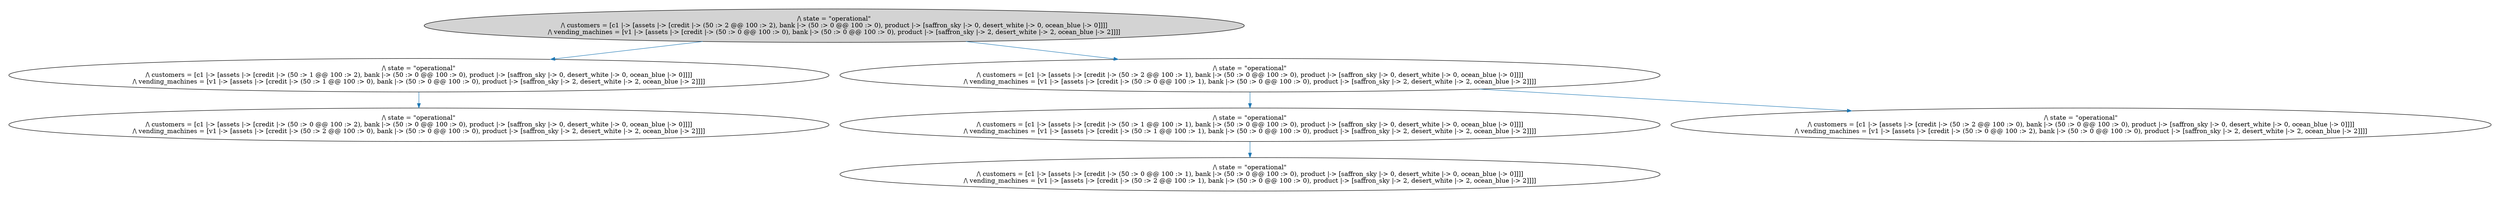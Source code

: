 strict digraph DiskGraph {
edge [colorscheme="paired12"]
nodesep=0.35;
subgraph cluster_graph {
color="white";
-8683793654218889728 [label="/\\ state = \"operational\"\n/\\ customers = [c1 |-> [assets |-> [credit |-> (50 :> 2 @@ 100 :> 2), bank |-> (50 :> 0 @@ 100 :> 0), product |-> [saffron_sky |-> 0, desert_white |-> 0, ocean_blue |-> 0]]]]\n/\\ vending_machines = [v1 |-> [assets |-> [credit |-> (50 :> 0 @@ 100 :> 0), bank |-> (50 :> 0 @@ 100 :> 0), product |-> [saffron_sky |-> 2, desert_white |-> 2, ocean_blue |-> 2]]]]",style = filled]
-8683793654218889728 -> -7206990023918733637 [label="",color="2",fontcolor="2"];
-7206990023918733637 [label="/\\ state = \"operational\"\n/\\ customers = [c1 |-> [assets |-> [credit |-> (50 :> 1 @@ 100 :> 2), bank |-> (50 :> 0 @@ 100 :> 0), product |-> [saffron_sky |-> 0, desert_white |-> 0, ocean_blue |-> 0]]]]\n/\\ vending_machines = [v1 |-> [assets |-> [credit |-> (50 :> 1 @@ 100 :> 0), bank |-> (50 :> 0 @@ 100 :> 0), product |-> [saffron_sky |-> 2, desert_white |-> 2, ocean_blue |-> 2]]]]"];
-7206990023918733637 -> 3629648794725877128 [label="",color="2",fontcolor="2"];
3629648794725877128 [label="/\\ state = \"operational\"\n/\\ customers = [c1 |-> [assets |-> [credit |-> (50 :> 0 @@ 100 :> 2), bank |-> (50 :> 0 @@ 100 :> 0), product |-> [saffron_sky |-> 0, desert_white |-> 0, ocean_blue |-> 0]]]]\n/\\ vending_machines = [v1 |-> [assets |-> [credit |-> (50 :> 2 @@ 100 :> 0), bank |-> (50 :> 0 @@ 100 :> 0), product |-> [saffron_sky |-> 2, desert_white |-> 2, ocean_blue |-> 2]]]]"];
-8683793654218889728 -> 9021396900221707797 [label="",color="2",fontcolor="2"];
9021396900221707797 [label="/\\ state = \"operational\"\n/\\ customers = [c1 |-> [assets |-> [credit |-> (50 :> 2 @@ 100 :> 1), bank |-> (50 :> 0 @@ 100 :> 0), product |-> [saffron_sky |-> 0, desert_white |-> 0, ocean_blue |-> 0]]]]\n/\\ vending_machines = [v1 |-> [assets |-> [credit |-> (50 :> 0 @@ 100 :> 1), bank |-> (50 :> 0 @@ 100 :> 0), product |-> [saffron_sky |-> 2, desert_white |-> 2, ocean_blue |-> 2]]]]"];
9021396900221707797 -> 7040577302923687598 [label="",color="2",fontcolor="2"];
7040577302923687598 [label="/\\ state = \"operational\"\n/\\ customers = [c1 |-> [assets |-> [credit |-> (50 :> 1 @@ 100 :> 1), bank |-> (50 :> 0 @@ 100 :> 0), product |-> [saffron_sky |-> 0, desert_white |-> 0, ocean_blue |-> 0]]]]\n/\\ vending_machines = [v1 |-> [assets |-> [credit |-> (50 :> 1 @@ 100 :> 1), bank |-> (50 :> 0 @@ 100 :> 0), product |-> [saffron_sky |-> 2, desert_white |-> 2, ocean_blue |-> 2]]]]"];
9021396900221707797 -> 510931201921639948 [label="",color="2",fontcolor="2"];
510931201921639948 [label="/\\ state = \"operational\"\n/\\ customers = [c1 |-> [assets |-> [credit |-> (50 :> 2 @@ 100 :> 0), bank |-> (50 :> 0 @@ 100 :> 0), product |-> [saffron_sky |-> 0, desert_white |-> 0, ocean_blue |-> 0]]]]\n/\\ vending_machines = [v1 |-> [assets |-> [credit |-> (50 :> 0 @@ 100 :> 2), bank |-> (50 :> 0 @@ 100 :> 0), product |-> [saffron_sky |-> 2, desert_white |-> 2, ocean_blue |-> 2]]]]"];
7040577302923687598 -> -4030267182386248291 [label="",color="2",fontcolor="2"];
-4030267182386248291 [label="/\\ state = \"operational\"\n/\\ customers = [c1 |-> [assets |-> [credit |-> (50 :> 0 @@ 100 :> 1), bank |-> (50 :> 0 @@ 100 :> 0), product |-> [saffron_sky |-> 0, desert_white |-> 0, ocean_blue |-> 0]]]]\n/\\ vending_machines = [v1 |-> [assets |-> [credit |-> (50 :> 2 @@ 100 :> 1), bank |-> (50 :> 0 @@ 100 :> 0), product |-> [saffron_sky |-> 2, desert_white |-> 2, ocean_blue |-> 2]]]]"];
{rank = same; -8683793654218889728;}
{rank = same; -7206990023918733637;9021396900221707797;}
{rank = same; 7040577302923687598;}
}
}